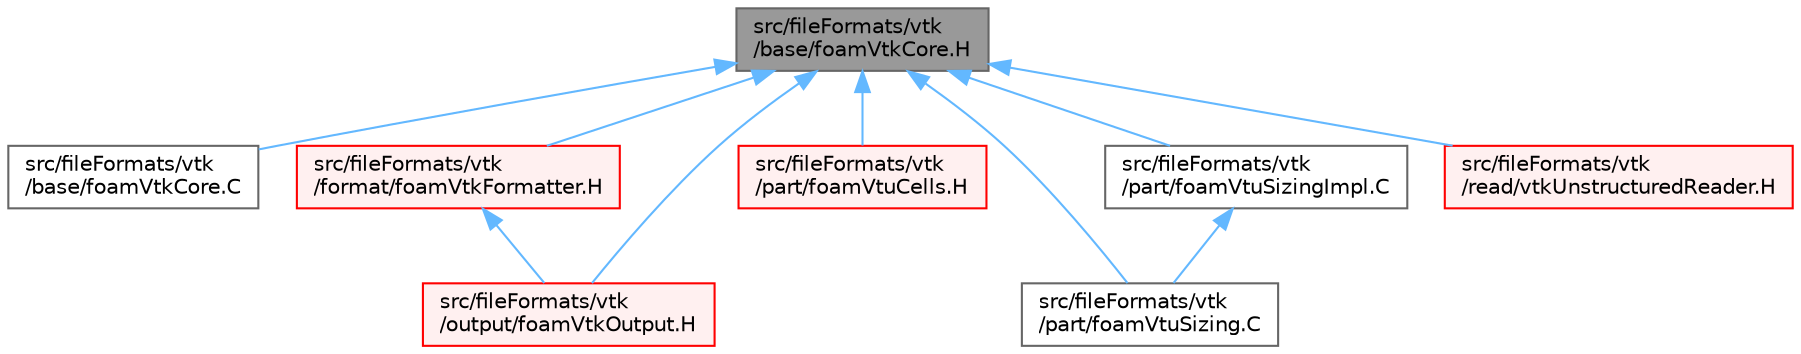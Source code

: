digraph "src/fileFormats/vtk/base/foamVtkCore.H"
{
 // LATEX_PDF_SIZE
  bgcolor="transparent";
  edge [fontname=Helvetica,fontsize=10,labelfontname=Helvetica,labelfontsize=10];
  node [fontname=Helvetica,fontsize=10,shape=box,height=0.2,width=0.4];
  Node1 [id="Node000001",label="src/fileFormats/vtk\l/base/foamVtkCore.H",height=0.2,width=0.4,color="gray40", fillcolor="grey60", style="filled", fontcolor="black",tooltip=" "];
  Node1 -> Node2 [id="edge1_Node000001_Node000002",dir="back",color="steelblue1",style="solid",tooltip=" "];
  Node2 [id="Node000002",label="src/fileFormats/vtk\l/base/foamVtkCore.C",height=0.2,width=0.4,color="grey40", fillcolor="white", style="filled",URL="$foamVtkCore_8C.html",tooltip=" "];
  Node1 -> Node3 [id="edge2_Node000001_Node000003",dir="back",color="steelblue1",style="solid",tooltip=" "];
  Node3 [id="Node000003",label="src/fileFormats/vtk\l/format/foamVtkFormatter.H",height=0.2,width=0.4,color="red", fillcolor="#FFF0F0", style="filled",URL="$foamVtkFormatter_8H.html",tooltip=" "];
  Node3 -> Node20 [id="edge3_Node000003_Node000020",dir="back",color="steelblue1",style="solid",tooltip=" "];
  Node20 [id="Node000020",label="src/fileFormats/vtk\l/output/foamVtkOutput.H",height=0.2,width=0.4,color="red", fillcolor="#FFF0F0", style="filled",URL="$foamVtkOutput_8H.html",tooltip=" "];
  Node1 -> Node20 [id="edge4_Node000001_Node000020",dir="back",color="steelblue1",style="solid",tooltip=" "];
  Node1 -> Node98 [id="edge5_Node000001_Node000098",dir="back",color="steelblue1",style="solid",tooltip=" "];
  Node98 [id="Node000098",label="src/fileFormats/vtk\l/part/foamVtuCells.H",height=0.2,width=0.4,color="red", fillcolor="#FFF0F0", style="filled",URL="$foamVtuCells_8H.html",tooltip=" "];
  Node1 -> Node100 [id="edge6_Node000001_Node000100",dir="back",color="steelblue1",style="solid",tooltip=" "];
  Node100 [id="Node000100",label="src/fileFormats/vtk\l/part/foamVtuSizing.C",height=0.2,width=0.4,color="grey40", fillcolor="white", style="filled",URL="$foamVtuSizing_8C.html",tooltip=" "];
  Node1 -> Node101 [id="edge7_Node000001_Node000101",dir="back",color="steelblue1",style="solid",tooltip=" "];
  Node101 [id="Node000101",label="src/fileFormats/vtk\l/part/foamVtuSizingImpl.C",height=0.2,width=0.4,color="grey40", fillcolor="white", style="filled",URL="$foamVtuSizingImpl_8C.html",tooltip=" "];
  Node101 -> Node100 [id="edge8_Node000101_Node000100",dir="back",color="steelblue1",style="solid",tooltip=" "];
  Node1 -> Node102 [id="edge9_Node000001_Node000102",dir="back",color="steelblue1",style="solid",tooltip=" "];
  Node102 [id="Node000102",label="src/fileFormats/vtk\l/read/vtkUnstructuredReader.H",height=0.2,width=0.4,color="red", fillcolor="#FFF0F0", style="filled",URL="$vtkUnstructuredReader_8H.html",tooltip=" "];
}
